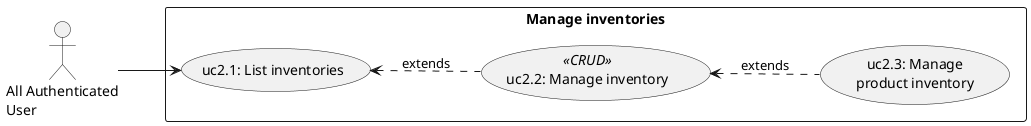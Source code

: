 
@startuml uc2_inventory.png

   ' Manage inventories
   ' ------------------

   left to right direction
   actor "All Authenticated\nUser" as User


   rectangle "Manage inventories" {
      (uc2.1: List inventories)  as (uc2.1)
      (uc2.2: Manage inventory)  as (uc2.2) <<CRUD>>
      (uc2.3: Manage\nproduct inventory) as (uc2.3)

      (uc2.1) <.. (uc2.2) : extends
      (uc2.2) <.. (uc2.3) : extends

      User --> (uc2.1)

   }
   

@enduml
